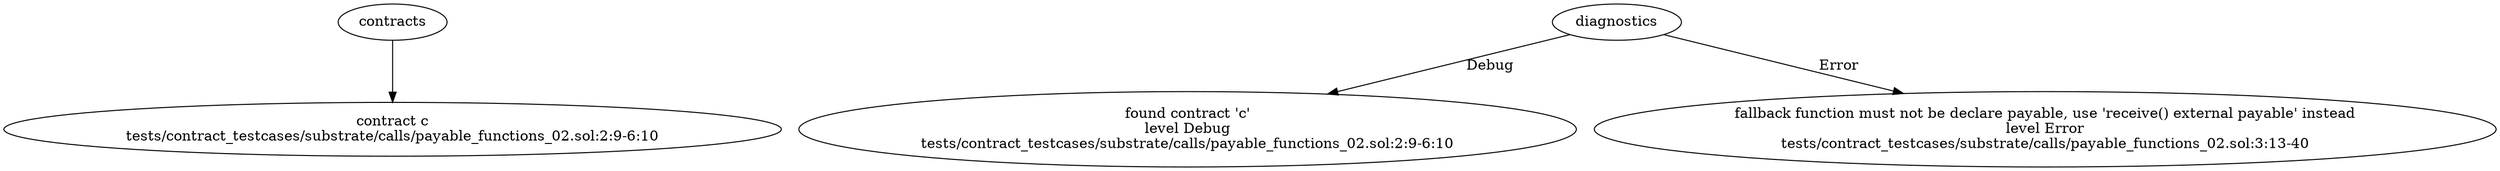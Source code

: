 strict digraph "tests/contract_testcases/substrate/calls/payable_functions_02.sol" {
	contract [label="contract c\ntests/contract_testcases/substrate/calls/payable_functions_02.sol:2:9-6:10"]
	diagnostic [label="found contract 'c'\nlevel Debug\ntests/contract_testcases/substrate/calls/payable_functions_02.sol:2:9-6:10"]
	diagnostic_5 [label="fallback function must not be declare payable, use 'receive() external payable' instead\nlevel Error\ntests/contract_testcases/substrate/calls/payable_functions_02.sol:3:13-40"]
	contracts -> contract
	diagnostics -> diagnostic [label="Debug"]
	diagnostics -> diagnostic_5 [label="Error"]
}
